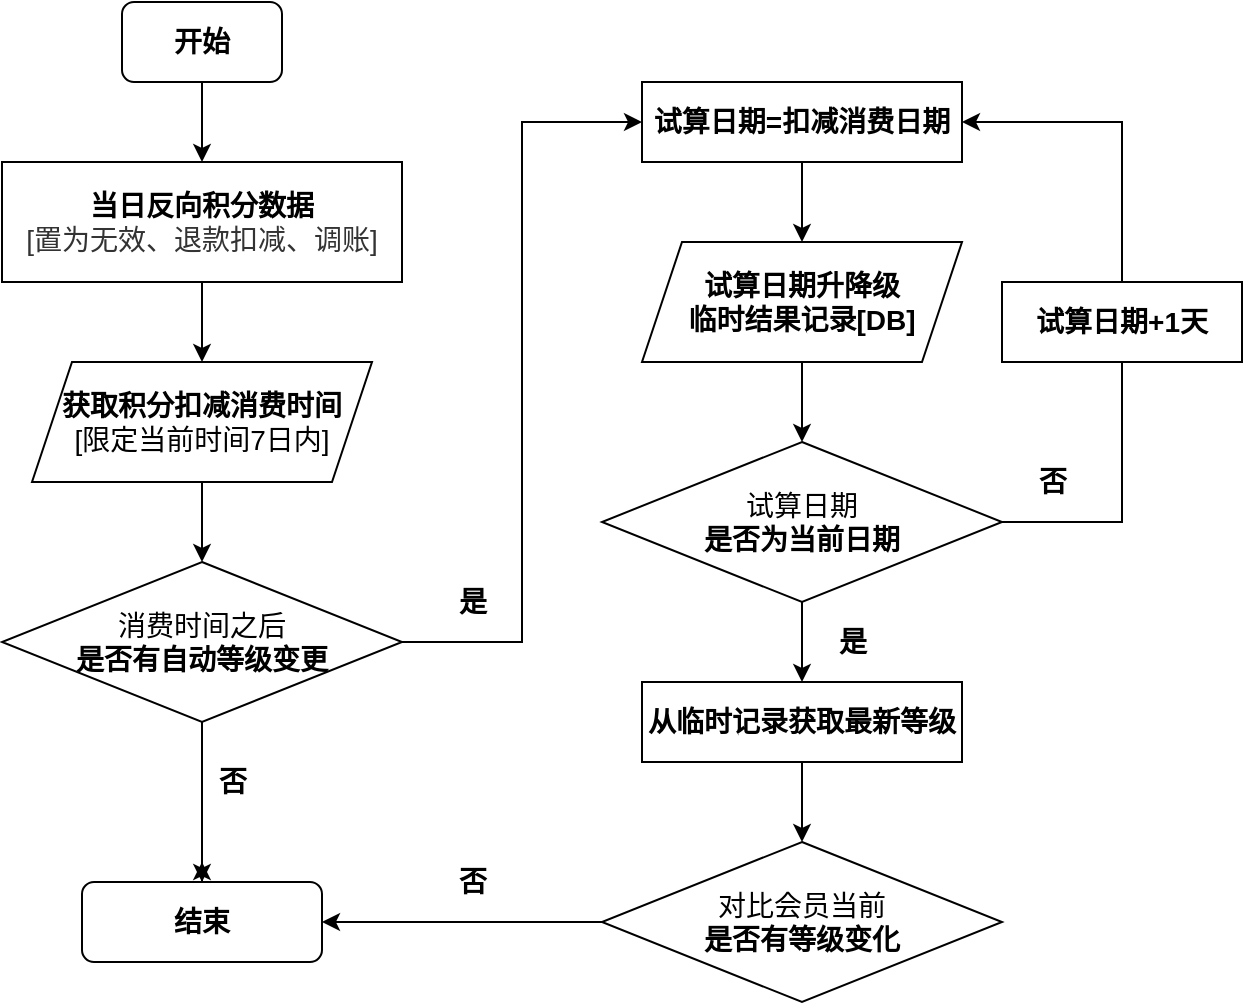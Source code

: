 <mxfile version="14.1.2" type="github">
  <diagram id="gUxt7FaEf-Kk89n041io" name="Page-1">
    <mxGraphModel dx="1185" dy="635" grid="1" gridSize="10" guides="1" tooltips="1" connect="1" arrows="1" fold="1" page="1" pageScale="1" pageWidth="827" pageHeight="1169" math="0" shadow="0">
      <root>
        <mxCell id="0" />
        <mxCell id="1" parent="0" />
        <mxCell id="G0XDKm17rJ_6QTCPzixr-4" style="edgeStyle=orthogonalEdgeStyle;rounded=0;orthogonalLoop=1;jettySize=auto;html=1;exitX=0.5;exitY=1;exitDx=0;exitDy=0;entryX=0.5;entryY=0;entryDx=0;entryDy=0;" edge="1" parent="1" source="G0XDKm17rJ_6QTCPzixr-1" target="G0XDKm17rJ_6QTCPzixr-2">
          <mxGeometry relative="1" as="geometry" />
        </mxCell>
        <mxCell id="G0XDKm17rJ_6QTCPzixr-1" value="&lt;font style=&quot;font-size: 14px&quot;&gt;&lt;b&gt;开始&lt;/b&gt;&lt;/font&gt;" style="rounded=1;whiteSpace=wrap;html=1;" vertex="1" parent="1">
          <mxGeometry x="100" y="40" width="80" height="40" as="geometry" />
        </mxCell>
        <mxCell id="G0XDKm17rJ_6QTCPzixr-7" style="edgeStyle=orthogonalEdgeStyle;rounded=0;orthogonalLoop=1;jettySize=auto;html=1;exitX=0.5;exitY=1;exitDx=0;exitDy=0;entryX=0.5;entryY=0;entryDx=0;entryDy=0;" edge="1" parent="1" source="G0XDKm17rJ_6QTCPzixr-2" target="G0XDKm17rJ_6QTCPzixr-5">
          <mxGeometry relative="1" as="geometry" />
        </mxCell>
        <mxCell id="G0XDKm17rJ_6QTCPzixr-2" value="&lt;font style=&quot;font-size: 14px&quot;&gt;&lt;b&gt;当日反向积分数据&lt;/b&gt;&lt;br&gt;&lt;span style=&quot;color: rgb(51 , 51 , 51) ; font-family: &amp;#34;arial normal&amp;#34; , &amp;#34;arial&amp;#34;&quot;&gt;[置为无效、退款扣减、调账]&lt;/span&gt;&lt;/font&gt;" style="rounded=0;whiteSpace=wrap;html=1;align=center;" vertex="1" parent="1">
          <mxGeometry x="40" y="120" width="200" height="60" as="geometry" />
        </mxCell>
        <mxCell id="G0XDKm17rJ_6QTCPzixr-9" style="edgeStyle=orthogonalEdgeStyle;rounded=0;orthogonalLoop=1;jettySize=auto;html=1;exitX=0.5;exitY=1;exitDx=0;exitDy=0;entryX=0.5;entryY=0;entryDx=0;entryDy=0;" edge="1" parent="1" source="G0XDKm17rJ_6QTCPzixr-5" target="G0XDKm17rJ_6QTCPzixr-8">
          <mxGeometry relative="1" as="geometry" />
        </mxCell>
        <mxCell id="G0XDKm17rJ_6QTCPzixr-5" value="&lt;font style=&quot;font-size: 14px&quot;&gt;&lt;b&gt;获取积分扣减消费时间&lt;/b&gt;&lt;br&gt;[限定当前时间7日内]&lt;br&gt;&lt;/font&gt;" style="shape=parallelogram;perimeter=parallelogramPerimeter;whiteSpace=wrap;html=1;fixedSize=1;" vertex="1" parent="1">
          <mxGeometry x="55" y="220" width="170" height="60" as="geometry" />
        </mxCell>
        <mxCell id="G0XDKm17rJ_6QTCPzixr-16" style="edgeStyle=orthogonalEdgeStyle;rounded=0;orthogonalLoop=1;jettySize=auto;html=1;entryX=0.5;entryY=0;entryDx=0;entryDy=0;" edge="1" parent="1" source="G0XDKm17rJ_6QTCPzixr-8" target="G0XDKm17rJ_6QTCPzixr-10">
          <mxGeometry relative="1" as="geometry" />
        </mxCell>
        <mxCell id="G0XDKm17rJ_6QTCPzixr-20" style="edgeStyle=orthogonalEdgeStyle;rounded=0;orthogonalLoop=1;jettySize=auto;html=1;entryX=0;entryY=0.5;entryDx=0;entryDy=0;" edge="1" parent="1" source="G0XDKm17rJ_6QTCPzixr-8" target="G0XDKm17rJ_6QTCPzixr-19">
          <mxGeometry relative="1" as="geometry" />
        </mxCell>
        <mxCell id="G0XDKm17rJ_6QTCPzixr-8" value="&lt;font style=&quot;font-size: 14px&quot;&gt;消费时间之后&lt;br&gt;&lt;b&gt;是否有自动等级变更&lt;/b&gt;&lt;/font&gt;" style="rhombus;whiteSpace=wrap;html=1;" vertex="1" parent="1">
          <mxGeometry x="40" y="320" width="200" height="80" as="geometry" />
        </mxCell>
        <mxCell id="G0XDKm17rJ_6QTCPzixr-18" style="edgeStyle=orthogonalEdgeStyle;rounded=0;orthogonalLoop=1;jettySize=auto;html=1;exitX=0.5;exitY=0;exitDx=0;exitDy=0;" edge="1" parent="1" source="G0XDKm17rJ_6QTCPzixr-10">
          <mxGeometry relative="1" as="geometry">
            <mxPoint x="140" y="470" as="targetPoint" />
          </mxGeometry>
        </mxCell>
        <mxCell id="G0XDKm17rJ_6QTCPzixr-10" value="&lt;font style=&quot;font-size: 14px&quot;&gt;&lt;b&gt;结束&lt;/b&gt;&lt;/font&gt;" style="rounded=1;whiteSpace=wrap;html=1;" vertex="1" parent="1">
          <mxGeometry x="80" y="480" width="120" height="40" as="geometry" />
        </mxCell>
        <mxCell id="G0XDKm17rJ_6QTCPzixr-17" value="&lt;font style=&quot;font-size: 14px&quot;&gt;&lt;b style=&quot;line-height: 120%&quot;&gt;否&lt;/b&gt;&lt;/font&gt;" style="text;html=1;resizable=0;autosize=1;align=center;verticalAlign=middle;points=[];fillColor=none;strokeColor=none;rounded=0;" vertex="1" parent="1">
          <mxGeometry x="140" y="420" width="30" height="20" as="geometry" />
        </mxCell>
        <mxCell id="G0XDKm17rJ_6QTCPzixr-23" style="edgeStyle=orthogonalEdgeStyle;rounded=0;orthogonalLoop=1;jettySize=auto;html=1;entryX=0.5;entryY=0;entryDx=0;entryDy=0;" edge="1" parent="1" source="G0XDKm17rJ_6QTCPzixr-19" target="G0XDKm17rJ_6QTCPzixr-22">
          <mxGeometry relative="1" as="geometry" />
        </mxCell>
        <mxCell id="G0XDKm17rJ_6QTCPzixr-19" value="&lt;b&gt;&lt;font style=&quot;font-size: 14px&quot;&gt;试算日期=扣减消费日期&lt;/font&gt;&lt;/b&gt;" style="rounded=0;whiteSpace=wrap;html=1;" vertex="1" parent="1">
          <mxGeometry x="360" y="80" width="160" height="40" as="geometry" />
        </mxCell>
        <mxCell id="G0XDKm17rJ_6QTCPzixr-21" value="&lt;font style=&quot;font-size: 14px&quot;&gt;&lt;b style=&quot;line-height: 120%&quot;&gt;是&lt;/b&gt;&lt;/font&gt;" style="text;html=1;resizable=0;autosize=1;align=center;verticalAlign=middle;points=[];fillColor=none;strokeColor=none;rounded=0;" vertex="1" parent="1">
          <mxGeometry x="260" y="330" width="30" height="20" as="geometry" />
        </mxCell>
        <mxCell id="G0XDKm17rJ_6QTCPzixr-25" style="edgeStyle=orthogonalEdgeStyle;rounded=0;orthogonalLoop=1;jettySize=auto;html=1;exitX=0.5;exitY=1;exitDx=0;exitDy=0;entryX=0.5;entryY=0;entryDx=0;entryDy=0;" edge="1" parent="1" source="G0XDKm17rJ_6QTCPzixr-22" target="G0XDKm17rJ_6QTCPzixr-24">
          <mxGeometry relative="1" as="geometry" />
        </mxCell>
        <mxCell id="G0XDKm17rJ_6QTCPzixr-22" value="&lt;b&gt;&lt;font style=&quot;font-size: 14px&quot;&gt;试算日期升降级&lt;br&gt;临时&lt;/font&gt;&lt;/b&gt;&lt;b&gt;&lt;font style=&quot;font-size: 14px&quot;&gt;结果&lt;/font&gt;&lt;/b&gt;&lt;b&gt;&lt;font style=&quot;font-size: 14px&quot;&gt;记录[DB]&lt;/font&gt;&lt;/b&gt;" style="shape=parallelogram;perimeter=parallelogramPerimeter;whiteSpace=wrap;html=1;fixedSize=1;" vertex="1" parent="1">
          <mxGeometry x="360" y="160" width="160" height="60" as="geometry" />
        </mxCell>
        <mxCell id="G0XDKm17rJ_6QTCPzixr-26" style="edgeStyle=orthogonalEdgeStyle;rounded=0;orthogonalLoop=1;jettySize=auto;html=1;entryX=1;entryY=0.5;entryDx=0;entryDy=0;exitX=1;exitY=0.5;exitDx=0;exitDy=0;" edge="1" parent="1" source="G0XDKm17rJ_6QTCPzixr-24" target="G0XDKm17rJ_6QTCPzixr-19">
          <mxGeometry relative="1" as="geometry">
            <Array as="points">
              <mxPoint x="600" y="300" />
              <mxPoint x="600" y="100" />
            </Array>
          </mxGeometry>
        </mxCell>
        <mxCell id="G0XDKm17rJ_6QTCPzixr-30" style="edgeStyle=orthogonalEdgeStyle;rounded=0;orthogonalLoop=1;jettySize=auto;html=1;entryX=0.5;entryY=0;entryDx=0;entryDy=0;" edge="1" parent="1" source="G0XDKm17rJ_6QTCPzixr-24" target="G0XDKm17rJ_6QTCPzixr-29">
          <mxGeometry relative="1" as="geometry" />
        </mxCell>
        <mxCell id="G0XDKm17rJ_6QTCPzixr-24" value="&lt;font style=&quot;font-size: 14px&quot;&gt;试算日期&lt;br&gt;&lt;b&gt;是否为当前日期&lt;/b&gt;&lt;/font&gt;" style="rhombus;whiteSpace=wrap;html=1;" vertex="1" parent="1">
          <mxGeometry x="340" y="260" width="200" height="80" as="geometry" />
        </mxCell>
        <mxCell id="G0XDKm17rJ_6QTCPzixr-27" value="&lt;font style=&quot;font-size: 14px&quot;&gt;&lt;b style=&quot;line-height: 120%&quot;&gt;否&lt;/b&gt;&lt;/font&gt;" style="text;html=1;resizable=0;autosize=1;align=center;verticalAlign=middle;points=[];fillColor=none;strokeColor=none;rounded=0;" vertex="1" parent="1">
          <mxGeometry x="550" y="270" width="30" height="20" as="geometry" />
        </mxCell>
        <mxCell id="G0XDKm17rJ_6QTCPzixr-28" value="&lt;b&gt;&lt;font style=&quot;font-size: 14px&quot;&gt;试算日期+1天&lt;/font&gt;&lt;/b&gt;" style="rounded=0;whiteSpace=wrap;html=1;" vertex="1" parent="1">
          <mxGeometry x="540" y="180" width="120" height="40" as="geometry" />
        </mxCell>
        <mxCell id="G0XDKm17rJ_6QTCPzixr-33" style="edgeStyle=orthogonalEdgeStyle;rounded=0;orthogonalLoop=1;jettySize=auto;html=1;exitX=0.5;exitY=1;exitDx=0;exitDy=0;" edge="1" parent="1" source="G0XDKm17rJ_6QTCPzixr-29" target="G0XDKm17rJ_6QTCPzixr-32">
          <mxGeometry relative="1" as="geometry" />
        </mxCell>
        <mxCell id="G0XDKm17rJ_6QTCPzixr-29" value="&lt;b&gt;&lt;font style=&quot;font-size: 14px&quot;&gt;从临时记录获取最新等级&lt;/font&gt;&lt;/b&gt;" style="rounded=0;whiteSpace=wrap;html=1;" vertex="1" parent="1">
          <mxGeometry x="360" y="380" width="160" height="40" as="geometry" />
        </mxCell>
        <mxCell id="G0XDKm17rJ_6QTCPzixr-31" value="&lt;font style=&quot;font-size: 14px&quot;&gt;&lt;b style=&quot;line-height: 120%&quot;&gt;是&lt;/b&gt;&lt;/font&gt;" style="text;html=1;resizable=0;autosize=1;align=center;verticalAlign=middle;points=[];fillColor=none;strokeColor=none;rounded=0;" vertex="1" parent="1">
          <mxGeometry x="450" y="350" width="30" height="20" as="geometry" />
        </mxCell>
        <mxCell id="G0XDKm17rJ_6QTCPzixr-35" style="edgeStyle=orthogonalEdgeStyle;rounded=0;orthogonalLoop=1;jettySize=auto;html=1;exitX=0;exitY=0.5;exitDx=0;exitDy=0;entryX=1;entryY=0.5;entryDx=0;entryDy=0;" edge="1" parent="1" source="G0XDKm17rJ_6QTCPzixr-32" target="G0XDKm17rJ_6QTCPzixr-10">
          <mxGeometry relative="1" as="geometry" />
        </mxCell>
        <mxCell id="G0XDKm17rJ_6QTCPzixr-32" value="&lt;span style=&quot;font-size: 14px&quot;&gt;对比&lt;/span&gt;&lt;span style=&quot;font-size: 14px&quot;&gt;会员当前&lt;br&gt;&lt;b&gt;是否有等级变化&lt;/b&gt;&lt;br&gt;&lt;/span&gt;" style="rhombus;whiteSpace=wrap;html=1;" vertex="1" parent="1">
          <mxGeometry x="340" y="460" width="200" height="80" as="geometry" />
        </mxCell>
        <mxCell id="G0XDKm17rJ_6QTCPzixr-34" value="&lt;font style=&quot;font-size: 14px&quot;&gt;&lt;b style=&quot;line-height: 120%&quot;&gt;否&lt;/b&gt;&lt;/font&gt;" style="text;html=1;resizable=0;autosize=1;align=center;verticalAlign=middle;points=[];fillColor=none;strokeColor=none;rounded=0;" vertex="1" parent="1">
          <mxGeometry x="260" y="470" width="30" height="20" as="geometry" />
        </mxCell>
      </root>
    </mxGraphModel>
  </diagram>
</mxfile>
